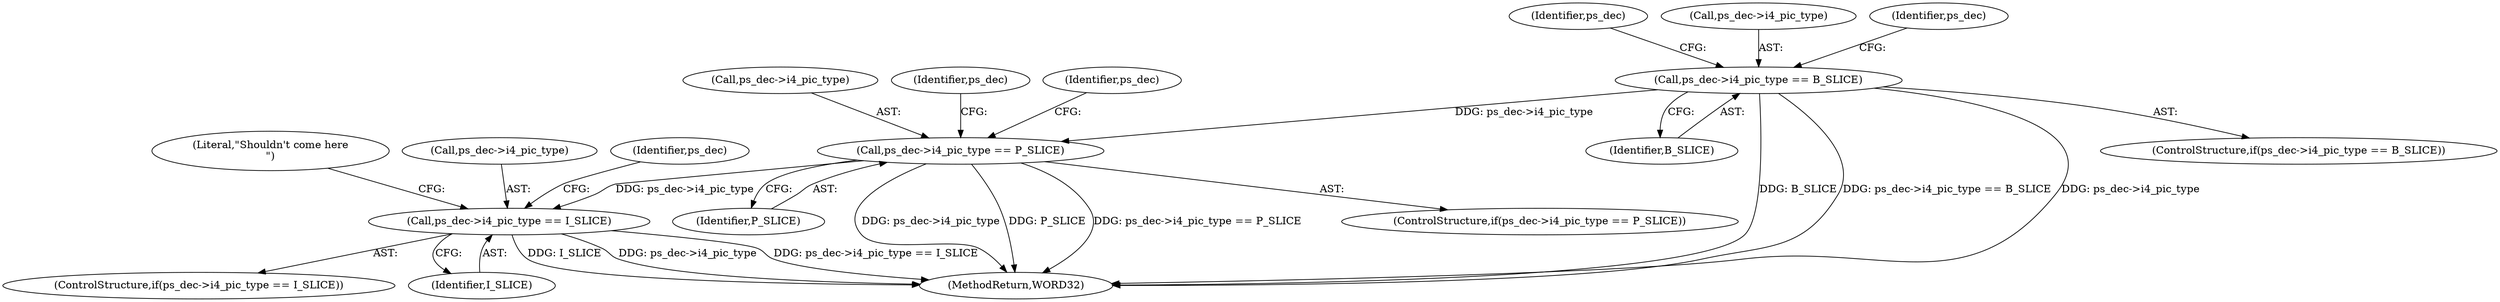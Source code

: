 digraph "0_Android_7109ce3f8f90a28ca9f0ee6e14f6ac5e414c62cf@pointer" {
"1001919" [label="(Call,ps_dec->i4_pic_type == B_SLICE)"];
"1001932" [label="(Call,ps_dec->i4_pic_type == P_SLICE)"];
"1001945" [label="(Call,ps_dec->i4_pic_type == I_SLICE)"];
"1001919" [label="(Call,ps_dec->i4_pic_type == B_SLICE)"];
"1001933" [label="(Call,ps_dec->i4_pic_type)"];
"1001959" [label="(Literal,\"Shouldn't come here\n\")"];
"1001947" [label="(Identifier,ps_dec)"];
"1001940" [label="(Identifier,ps_dec)"];
"1001936" [label="(Identifier,P_SLICE)"];
"1001944" [label="(ControlStructure,if(ps_dec->i4_pic_type == I_SLICE))"];
"1001945" [label="(Call,ps_dec->i4_pic_type == I_SLICE)"];
"1001949" [label="(Identifier,I_SLICE)"];
"1001946" [label="(Call,ps_dec->i4_pic_type)"];
"1001934" [label="(Identifier,ps_dec)"];
"1001923" [label="(Identifier,B_SLICE)"];
"1001953" [label="(Identifier,ps_dec)"];
"1002160" [label="(MethodReturn,WORD32)"];
"1001918" [label="(ControlStructure,if(ps_dec->i4_pic_type == B_SLICE))"];
"1001920" [label="(Call,ps_dec->i4_pic_type)"];
"1001927" [label="(Identifier,ps_dec)"];
"1001932" [label="(Call,ps_dec->i4_pic_type == P_SLICE)"];
"1001931" [label="(ControlStructure,if(ps_dec->i4_pic_type == P_SLICE))"];
"1001919" -> "1001918"  [label="AST: "];
"1001919" -> "1001923"  [label="CFG: "];
"1001920" -> "1001919"  [label="AST: "];
"1001923" -> "1001919"  [label="AST: "];
"1001927" -> "1001919"  [label="CFG: "];
"1001934" -> "1001919"  [label="CFG: "];
"1001919" -> "1002160"  [label="DDG: B_SLICE"];
"1001919" -> "1002160"  [label="DDG: ps_dec->i4_pic_type == B_SLICE"];
"1001919" -> "1002160"  [label="DDG: ps_dec->i4_pic_type"];
"1001919" -> "1001932"  [label="DDG: ps_dec->i4_pic_type"];
"1001932" -> "1001931"  [label="AST: "];
"1001932" -> "1001936"  [label="CFG: "];
"1001933" -> "1001932"  [label="AST: "];
"1001936" -> "1001932"  [label="AST: "];
"1001940" -> "1001932"  [label="CFG: "];
"1001947" -> "1001932"  [label="CFG: "];
"1001932" -> "1002160"  [label="DDG: ps_dec->i4_pic_type"];
"1001932" -> "1002160"  [label="DDG: P_SLICE"];
"1001932" -> "1002160"  [label="DDG: ps_dec->i4_pic_type == P_SLICE"];
"1001932" -> "1001945"  [label="DDG: ps_dec->i4_pic_type"];
"1001945" -> "1001944"  [label="AST: "];
"1001945" -> "1001949"  [label="CFG: "];
"1001946" -> "1001945"  [label="AST: "];
"1001949" -> "1001945"  [label="AST: "];
"1001953" -> "1001945"  [label="CFG: "];
"1001959" -> "1001945"  [label="CFG: "];
"1001945" -> "1002160"  [label="DDG: I_SLICE"];
"1001945" -> "1002160"  [label="DDG: ps_dec->i4_pic_type"];
"1001945" -> "1002160"  [label="DDG: ps_dec->i4_pic_type == I_SLICE"];
}

